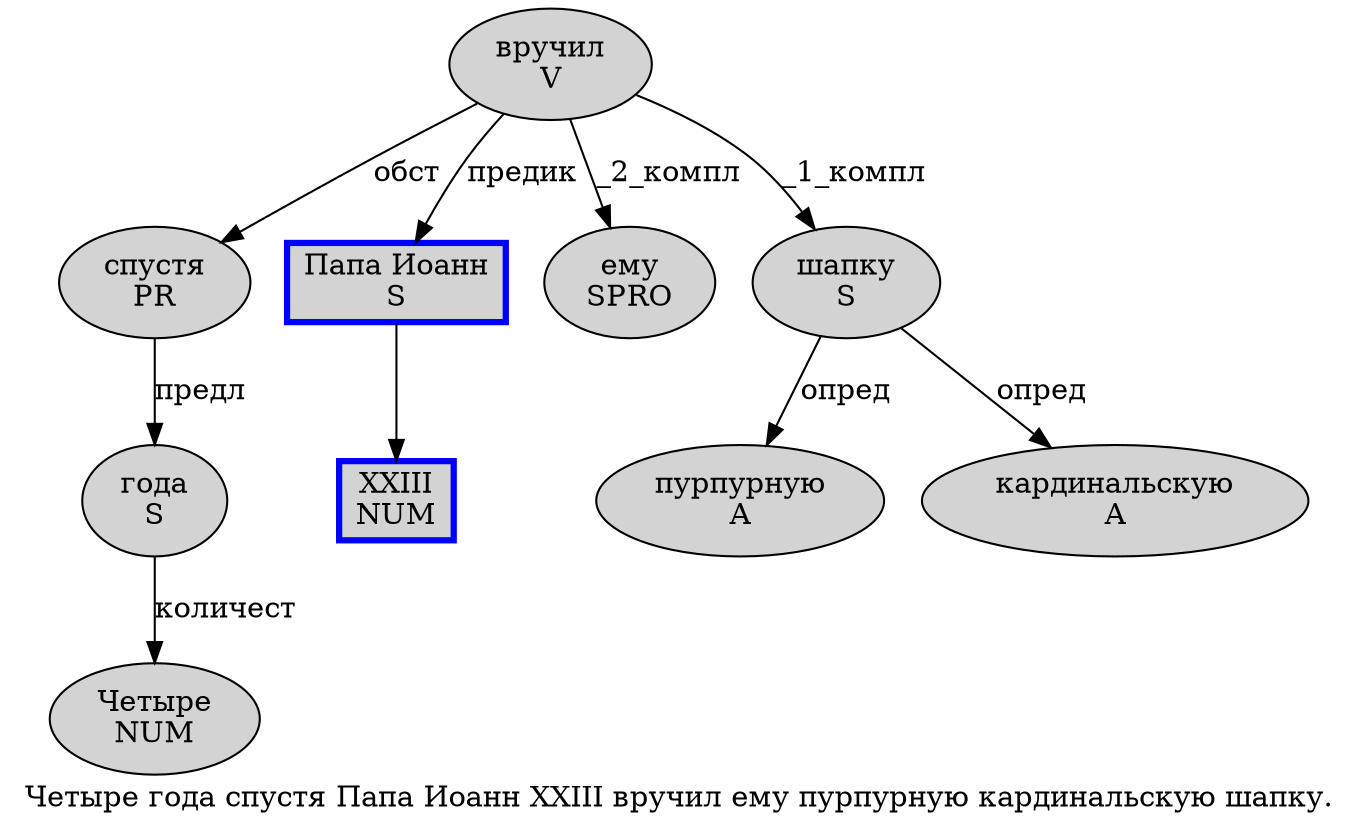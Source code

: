 digraph SENTENCE_1565 {
	graph [label="Четыре года спустя Папа Иоанн XXIII вручил ему пурпурную кардинальскую шапку."]
	node [style=filled]
		0 [label="Четыре
NUM" color="" fillcolor=lightgray penwidth=1 shape=ellipse]
		1 [label="года
S" color="" fillcolor=lightgray penwidth=1 shape=ellipse]
		2 [label="спустя
PR" color="" fillcolor=lightgray penwidth=1 shape=ellipse]
		3 [label="Папа Иоанн
S" color=blue fillcolor=lightgray penwidth=3 shape=box]
		4 [label="XXIII
NUM" color=blue fillcolor=lightgray penwidth=3 shape=box]
		5 [label="вручил
V" color="" fillcolor=lightgray penwidth=1 shape=ellipse]
		6 [label="ему
SPRO" color="" fillcolor=lightgray penwidth=1 shape=ellipse]
		7 [label="пурпурную
A" color="" fillcolor=lightgray penwidth=1 shape=ellipse]
		8 [label="кардинальскую
A" color="" fillcolor=lightgray penwidth=1 shape=ellipse]
		9 [label="шапку
S" color="" fillcolor=lightgray penwidth=1 shape=ellipse]
			9 -> 7 [label="опред"]
			9 -> 8 [label="опред"]
			3 -> 4
			1 -> 0 [label="количест"]
			5 -> 2 [label="обст"]
			5 -> 3 [label="предик"]
			5 -> 6 [label="_2_компл"]
			5 -> 9 [label="_1_компл"]
			2 -> 1 [label="предл"]
}